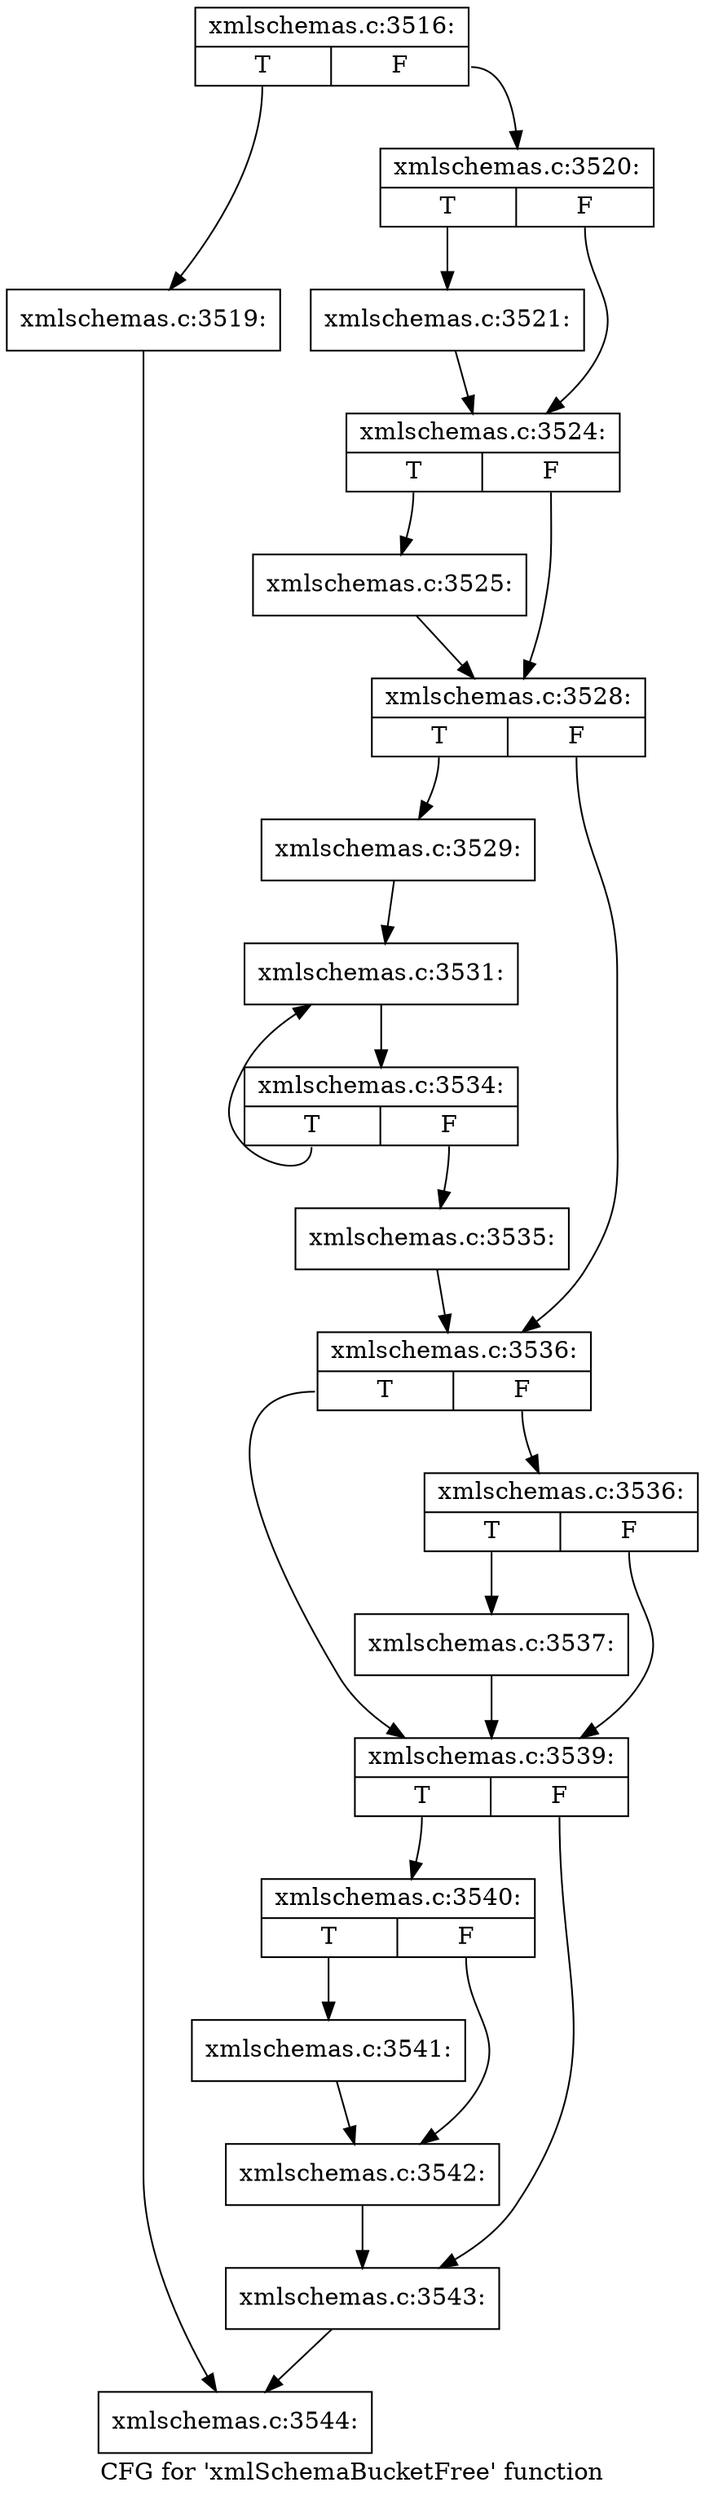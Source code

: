 digraph "CFG for 'xmlSchemaBucketFree' function" {
	label="CFG for 'xmlSchemaBucketFree' function";

	Node0x4a6c120 [shape=record,label="{xmlschemas.c:3516:|{<s0>T|<s1>F}}"];
	Node0x4a6c120:s0 -> Node0x4a6d180;
	Node0x4a6c120:s1 -> Node0x4a6d1d0;
	Node0x4a6d180 [shape=record,label="{xmlschemas.c:3519:}"];
	Node0x4a6d180 -> Node0x4a6d240;
	Node0x4a6d1d0 [shape=record,label="{xmlschemas.c:3520:|{<s0>T|<s1>F}}"];
	Node0x4a6d1d0:s0 -> Node0x4a6de60;
	Node0x4a6d1d0:s1 -> Node0x4a6c1b0;
	Node0x4a6de60 [shape=record,label="{xmlschemas.c:3521:}"];
	Node0x4a6de60 -> Node0x4a6c1b0;
	Node0x4a6c1b0 [shape=record,label="{xmlschemas.c:3524:|{<s0>T|<s1>F}}"];
	Node0x4a6c1b0:s0 -> Node0x4b15680;
	Node0x4a6c1b0:s1 -> Node0x4b15c80;
	Node0x4b15680 [shape=record,label="{xmlschemas.c:3525:}"];
	Node0x4b15680 -> Node0x4b15c80;
	Node0x4b15c80 [shape=record,label="{xmlschemas.c:3528:|{<s0>T|<s1>F}}"];
	Node0x4b15c80:s0 -> Node0x4b16500;
	Node0x4b15c80:s1 -> Node0x4b16550;
	Node0x4b16500 [shape=record,label="{xmlschemas.c:3529:}"];
	Node0x4b16500 -> Node0x4b171b0;
	Node0x4b171b0 [shape=record,label="{xmlschemas.c:3531:}"];
	Node0x4b171b0 -> Node0x4b17160;
	Node0x4b17160 [shape=record,label="{xmlschemas.c:3534:|{<s0>T|<s1>F}}"];
	Node0x4b17160:s0 -> Node0x4b171b0;
	Node0x4b17160:s1 -> Node0x4b17110;
	Node0x4b17110 [shape=record,label="{xmlschemas.c:3535:}"];
	Node0x4b17110 -> Node0x4b16550;
	Node0x4b16550 [shape=record,label="{xmlschemas.c:3536:|{<s0>T|<s1>F}}"];
	Node0x4b16550:s0 -> Node0x4b17d40;
	Node0x4b16550:s1 -> Node0x4b17d90;
	Node0x4b17d90 [shape=record,label="{xmlschemas.c:3536:|{<s0>T|<s1>F}}"];
	Node0x4b17d90:s0 -> Node0x4b17cf0;
	Node0x4b17d90:s1 -> Node0x4b17d40;
	Node0x4b17cf0 [shape=record,label="{xmlschemas.c:3537:}"];
	Node0x4b17cf0 -> Node0x4b17d40;
	Node0x4b17d40 [shape=record,label="{xmlschemas.c:3539:|{<s0>T|<s1>F}}"];
	Node0x4b17d40:s0 -> Node0x4b18840;
	Node0x4b17d40:s1 -> Node0x4b18890;
	Node0x4b18840 [shape=record,label="{xmlschemas.c:3540:|{<s0>T|<s1>F}}"];
	Node0x4b18840:s0 -> Node0x4b18d00;
	Node0x4b18840:s1 -> Node0x4b18d50;
	Node0x4b18d00 [shape=record,label="{xmlschemas.c:3541:}"];
	Node0x4b18d00 -> Node0x4b18d50;
	Node0x4b18d50 [shape=record,label="{xmlschemas.c:3542:}"];
	Node0x4b18d50 -> Node0x4b18890;
	Node0x4b18890 [shape=record,label="{xmlschemas.c:3543:}"];
	Node0x4b18890 -> Node0x4a6d240;
	Node0x4a6d240 [shape=record,label="{xmlschemas.c:3544:}"];
}
